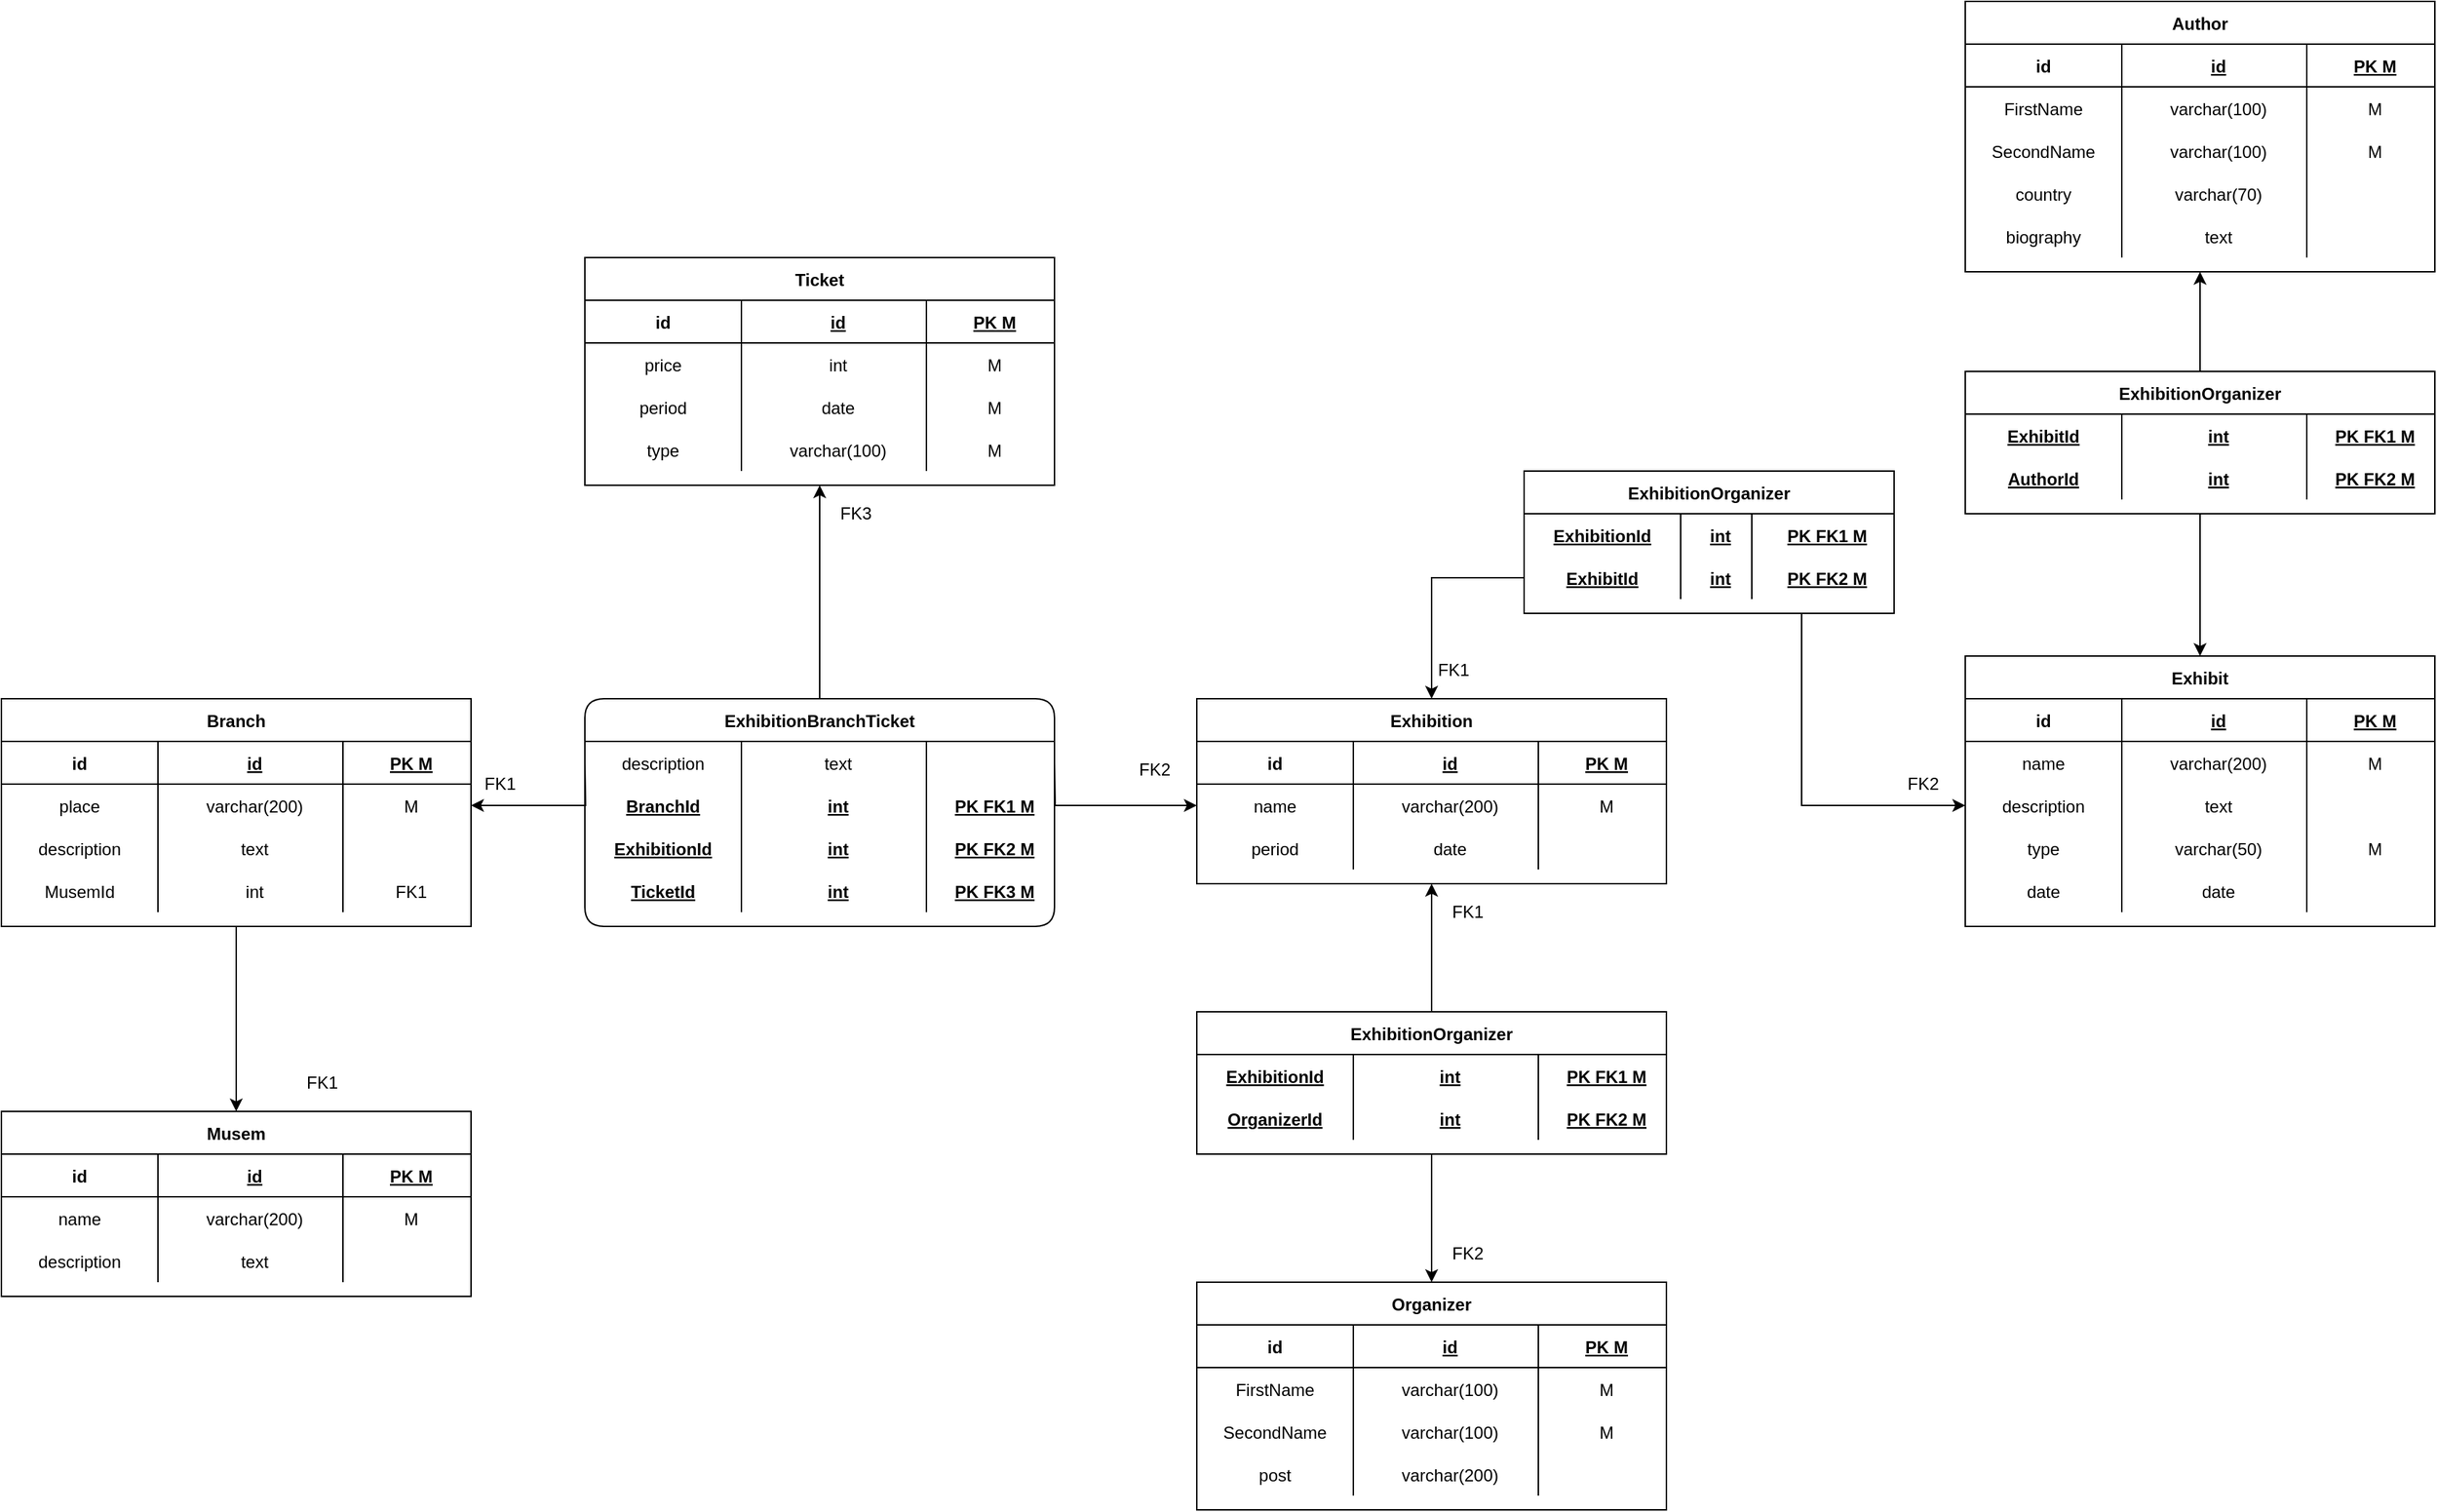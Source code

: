 <mxfile version="14.2.3" type="github">
  <diagram name="Page-1" id="e56a1550-8fbb-45ad-956c-1786394a9013">
    <mxGraphModel dx="1038" dy="575" grid="1" gridSize="10" guides="1" tooltips="1" connect="1" arrows="1" fold="1" page="1" pageScale="1" pageWidth="1920" pageHeight="1200" background="#ffffff" math="0" shadow="0">
      <root>
        <mxCell id="0" />
        <mxCell id="1" parent="0" />
        <mxCell id="PX5IsND9vOsVrEjf0ufV-1" style="edgeStyle=orthogonalEdgeStyle;rounded=0;orthogonalLoop=1;jettySize=auto;html=1;exitX=0.5;exitY=0;exitDx=0;exitDy=0;entryX=0.5;entryY=1;entryDx=0;entryDy=0;startArrow=classic;startFill=1;endArrow=none;endFill=0;" edge="1" parent="1" source="PX5IsND9vOsVrEjf0ufV-2" target="PX5IsND9vOsVrEjf0ufV-15">
          <mxGeometry relative="1" as="geometry" />
        </mxCell>
        <mxCell id="PX5IsND9vOsVrEjf0ufV-2" value="Musem" style="shape=table;startSize=30;container=1;collapsible=1;childLayout=tableLayout;fixedRows=1;rowLines=0;fontStyle=1;align=center;resizeLast=1;" vertex="1" parent="1">
          <mxGeometry x="80" y="860" width="330" height="130" as="geometry" />
        </mxCell>
        <mxCell id="PX5IsND9vOsVrEjf0ufV-3" value="" style="shape=partialRectangle;collapsible=0;dropTarget=0;pointerEvents=0;fillColor=none;top=0;left=0;bottom=1;right=0;points=[[0,0.5],[1,0.5]];portConstraint=eastwest;align=center;" vertex="1" parent="PX5IsND9vOsVrEjf0ufV-2">
          <mxGeometry y="30" width="330" height="30" as="geometry" />
        </mxCell>
        <mxCell id="PX5IsND9vOsVrEjf0ufV-4" value="id" style="shape=partialRectangle;connectable=0;fillColor=none;top=0;left=0;bottom=0;right=0;fontStyle=1;overflow=hidden;align=center;" vertex="1" parent="PX5IsND9vOsVrEjf0ufV-3">
          <mxGeometry width="110" height="30" as="geometry" />
        </mxCell>
        <mxCell id="PX5IsND9vOsVrEjf0ufV-5" value="id" style="shape=partialRectangle;connectable=0;fillColor=none;top=0;left=0;bottom=0;right=0;align=center;spacingLeft=6;fontStyle=5;overflow=hidden;" vertex="1" parent="PX5IsND9vOsVrEjf0ufV-3">
          <mxGeometry x="110" width="130" height="30" as="geometry" />
        </mxCell>
        <mxCell id="PX5IsND9vOsVrEjf0ufV-6" value="PK M" style="shape=partialRectangle;connectable=0;fillColor=none;top=0;left=0;bottom=0;right=0;align=center;spacingLeft=6;fontStyle=5;overflow=hidden;" vertex="1" parent="PX5IsND9vOsVrEjf0ufV-3">
          <mxGeometry x="240" width="90" height="30" as="geometry" />
        </mxCell>
        <mxCell id="PX5IsND9vOsVrEjf0ufV-7" value="" style="shape=partialRectangle;collapsible=0;dropTarget=0;pointerEvents=0;fillColor=none;top=0;left=0;bottom=0;right=0;points=[[0,0.5],[1,0.5]];portConstraint=eastwest;align=center;" vertex="1" parent="PX5IsND9vOsVrEjf0ufV-2">
          <mxGeometry y="60" width="330" height="30" as="geometry" />
        </mxCell>
        <mxCell id="PX5IsND9vOsVrEjf0ufV-8" value="name" style="shape=partialRectangle;connectable=0;fillColor=none;top=0;left=0;bottom=0;right=0;editable=1;overflow=hidden;align=center;" vertex="1" parent="PX5IsND9vOsVrEjf0ufV-7">
          <mxGeometry width="110" height="30" as="geometry" />
        </mxCell>
        <mxCell id="PX5IsND9vOsVrEjf0ufV-9" value="varchar(200)" style="shape=partialRectangle;connectable=0;fillColor=none;top=0;left=0;bottom=0;right=0;align=center;spacingLeft=6;overflow=hidden;" vertex="1" parent="PX5IsND9vOsVrEjf0ufV-7">
          <mxGeometry x="110" width="130" height="30" as="geometry" />
        </mxCell>
        <mxCell id="PX5IsND9vOsVrEjf0ufV-10" value="M" style="shape=partialRectangle;connectable=0;fillColor=none;top=0;left=0;bottom=0;right=0;align=center;spacingLeft=6;overflow=hidden;" vertex="1" parent="PX5IsND9vOsVrEjf0ufV-7">
          <mxGeometry x="240" width="90" height="30" as="geometry" />
        </mxCell>
        <mxCell id="PX5IsND9vOsVrEjf0ufV-11" value="" style="shape=partialRectangle;collapsible=0;dropTarget=0;pointerEvents=0;fillColor=none;top=0;left=0;bottom=0;right=0;points=[[0,0.5],[1,0.5]];portConstraint=eastwest;align=center;" vertex="1" parent="PX5IsND9vOsVrEjf0ufV-2">
          <mxGeometry y="90" width="330" height="30" as="geometry" />
        </mxCell>
        <mxCell id="PX5IsND9vOsVrEjf0ufV-12" value="description" style="shape=partialRectangle;connectable=0;fillColor=none;top=0;left=0;bottom=0;right=0;editable=1;overflow=hidden;align=center;" vertex="1" parent="PX5IsND9vOsVrEjf0ufV-11">
          <mxGeometry width="110" height="30" as="geometry" />
        </mxCell>
        <mxCell id="PX5IsND9vOsVrEjf0ufV-13" value="text" style="shape=partialRectangle;connectable=0;fillColor=none;top=0;left=0;bottom=0;right=0;align=center;spacingLeft=6;overflow=hidden;" vertex="1" parent="PX5IsND9vOsVrEjf0ufV-11">
          <mxGeometry x="110" width="130" height="30" as="geometry" />
        </mxCell>
        <mxCell id="PX5IsND9vOsVrEjf0ufV-14" style="shape=partialRectangle;connectable=0;fillColor=none;top=0;left=0;bottom=0;right=0;align=center;spacingLeft=6;overflow=hidden;" vertex="1" parent="PX5IsND9vOsVrEjf0ufV-11">
          <mxGeometry x="240" width="90" height="30" as="geometry" />
        </mxCell>
        <mxCell id="PX5IsND9vOsVrEjf0ufV-15" value="Branch" style="shape=table;startSize=30;container=1;collapsible=1;childLayout=tableLayout;fixedRows=1;rowLines=0;fontStyle=1;align=center;resizeLast=1;" vertex="1" parent="1">
          <mxGeometry x="80" y="570" width="330" height="160" as="geometry" />
        </mxCell>
        <mxCell id="PX5IsND9vOsVrEjf0ufV-16" value="" style="shape=partialRectangle;collapsible=0;dropTarget=0;pointerEvents=0;fillColor=none;top=0;left=0;bottom=1;right=0;points=[[0,0.5],[1,0.5]];portConstraint=eastwest;align=center;" vertex="1" parent="PX5IsND9vOsVrEjf0ufV-15">
          <mxGeometry y="30" width="330" height="30" as="geometry" />
        </mxCell>
        <mxCell id="PX5IsND9vOsVrEjf0ufV-17" value="id" style="shape=partialRectangle;connectable=0;fillColor=none;top=0;left=0;bottom=0;right=0;fontStyle=1;overflow=hidden;align=center;" vertex="1" parent="PX5IsND9vOsVrEjf0ufV-16">
          <mxGeometry width="110" height="30" as="geometry" />
        </mxCell>
        <mxCell id="PX5IsND9vOsVrEjf0ufV-18" value="id" style="shape=partialRectangle;connectable=0;fillColor=none;top=0;left=0;bottom=0;right=0;align=center;spacingLeft=6;fontStyle=5;overflow=hidden;" vertex="1" parent="PX5IsND9vOsVrEjf0ufV-16">
          <mxGeometry x="110" width="130" height="30" as="geometry" />
        </mxCell>
        <mxCell id="PX5IsND9vOsVrEjf0ufV-19" value="PK M" style="shape=partialRectangle;connectable=0;fillColor=none;top=0;left=0;bottom=0;right=0;align=center;spacingLeft=6;fontStyle=5;overflow=hidden;" vertex="1" parent="PX5IsND9vOsVrEjf0ufV-16">
          <mxGeometry x="240" width="90" height="30" as="geometry" />
        </mxCell>
        <mxCell id="PX5IsND9vOsVrEjf0ufV-20" value="" style="shape=partialRectangle;collapsible=0;dropTarget=0;pointerEvents=0;fillColor=none;top=0;left=0;bottom=0;right=0;points=[[0,0.5],[1,0.5]];portConstraint=eastwest;align=center;" vertex="1" parent="PX5IsND9vOsVrEjf0ufV-15">
          <mxGeometry y="60" width="330" height="30" as="geometry" />
        </mxCell>
        <mxCell id="PX5IsND9vOsVrEjf0ufV-21" value="place" style="shape=partialRectangle;connectable=0;fillColor=none;top=0;left=0;bottom=0;right=0;editable=1;overflow=hidden;align=center;" vertex="1" parent="PX5IsND9vOsVrEjf0ufV-20">
          <mxGeometry width="110" height="30" as="geometry" />
        </mxCell>
        <mxCell id="PX5IsND9vOsVrEjf0ufV-22" value="varchar(200)" style="shape=partialRectangle;connectable=0;fillColor=none;top=0;left=0;bottom=0;right=0;align=center;spacingLeft=6;overflow=hidden;" vertex="1" parent="PX5IsND9vOsVrEjf0ufV-20">
          <mxGeometry x="110" width="130" height="30" as="geometry" />
        </mxCell>
        <mxCell id="PX5IsND9vOsVrEjf0ufV-23" value="M" style="shape=partialRectangle;connectable=0;fillColor=none;top=0;left=0;bottom=0;right=0;align=center;spacingLeft=6;overflow=hidden;" vertex="1" parent="PX5IsND9vOsVrEjf0ufV-20">
          <mxGeometry x="240" width="90" height="30" as="geometry" />
        </mxCell>
        <mxCell id="PX5IsND9vOsVrEjf0ufV-24" value="" style="shape=partialRectangle;collapsible=0;dropTarget=0;pointerEvents=0;fillColor=none;top=0;left=0;bottom=0;right=0;points=[[0,0.5],[1,0.5]];portConstraint=eastwest;align=center;" vertex="1" parent="PX5IsND9vOsVrEjf0ufV-15">
          <mxGeometry y="90" width="330" height="30" as="geometry" />
        </mxCell>
        <mxCell id="PX5IsND9vOsVrEjf0ufV-25" value="description" style="shape=partialRectangle;connectable=0;fillColor=none;top=0;left=0;bottom=0;right=0;editable=1;overflow=hidden;align=center;" vertex="1" parent="PX5IsND9vOsVrEjf0ufV-24">
          <mxGeometry width="110" height="30" as="geometry" />
        </mxCell>
        <mxCell id="PX5IsND9vOsVrEjf0ufV-26" value="text" style="shape=partialRectangle;connectable=0;fillColor=none;top=0;left=0;bottom=0;right=0;align=center;spacingLeft=6;overflow=hidden;" vertex="1" parent="PX5IsND9vOsVrEjf0ufV-24">
          <mxGeometry x="110" width="130" height="30" as="geometry" />
        </mxCell>
        <mxCell id="PX5IsND9vOsVrEjf0ufV-27" style="shape=partialRectangle;connectable=0;fillColor=none;top=0;left=0;bottom=0;right=0;align=center;spacingLeft=6;overflow=hidden;" vertex="1" parent="PX5IsND9vOsVrEjf0ufV-24">
          <mxGeometry x="240" width="90" height="30" as="geometry" />
        </mxCell>
        <mxCell id="PX5IsND9vOsVrEjf0ufV-143" style="shape=partialRectangle;collapsible=0;dropTarget=0;pointerEvents=0;fillColor=none;top=0;left=0;bottom=0;right=0;points=[[0,0.5],[1,0.5]];portConstraint=eastwest;align=center;" vertex="1" parent="PX5IsND9vOsVrEjf0ufV-15">
          <mxGeometry y="120" width="330" height="30" as="geometry" />
        </mxCell>
        <mxCell id="PX5IsND9vOsVrEjf0ufV-144" value="MusemId" style="shape=partialRectangle;connectable=0;fillColor=none;top=0;left=0;bottom=0;right=0;editable=1;overflow=hidden;align=center;" vertex="1" parent="PX5IsND9vOsVrEjf0ufV-143">
          <mxGeometry width="110" height="30" as="geometry" />
        </mxCell>
        <mxCell id="PX5IsND9vOsVrEjf0ufV-145" value="int" style="shape=partialRectangle;connectable=0;fillColor=none;top=0;left=0;bottom=0;right=0;align=center;spacingLeft=6;overflow=hidden;" vertex="1" parent="PX5IsND9vOsVrEjf0ufV-143">
          <mxGeometry x="110" width="130" height="30" as="geometry" />
        </mxCell>
        <mxCell id="PX5IsND9vOsVrEjf0ufV-146" value="FK1" style="shape=partialRectangle;connectable=0;fillColor=none;top=0;left=0;bottom=0;right=0;align=center;spacingLeft=6;overflow=hidden;" vertex="1" parent="PX5IsND9vOsVrEjf0ufV-143">
          <mxGeometry x="240" width="90" height="30" as="geometry" />
        </mxCell>
        <mxCell id="PX5IsND9vOsVrEjf0ufV-209" style="edgeStyle=orthogonalEdgeStyle;rounded=0;orthogonalLoop=1;jettySize=auto;html=1;exitX=0.5;exitY=0;exitDx=0;exitDy=0;entryX=0.5;entryY=1;entryDx=0;entryDy=0;startArrow=classic;startFill=1;endArrow=none;endFill=0;" edge="1" parent="1" source="PX5IsND9vOsVrEjf0ufV-29" target="PX5IsND9vOsVrEjf0ufV-199">
          <mxGeometry relative="1" as="geometry" />
        </mxCell>
        <mxCell id="PX5IsND9vOsVrEjf0ufV-29" value="Exhibit" style="shape=table;startSize=30;container=1;collapsible=1;childLayout=tableLayout;fixedRows=1;rowLines=0;fontStyle=1;align=center;resizeLast=1;" vertex="1" parent="1">
          <mxGeometry x="1460" y="540" width="330" height="190" as="geometry" />
        </mxCell>
        <mxCell id="PX5IsND9vOsVrEjf0ufV-30" value="" style="shape=partialRectangle;collapsible=0;dropTarget=0;pointerEvents=0;fillColor=none;top=0;left=0;bottom=1;right=0;points=[[0,0.5],[1,0.5]];portConstraint=eastwest;align=center;" vertex="1" parent="PX5IsND9vOsVrEjf0ufV-29">
          <mxGeometry y="30" width="330" height="30" as="geometry" />
        </mxCell>
        <mxCell id="PX5IsND9vOsVrEjf0ufV-31" value="id" style="shape=partialRectangle;connectable=0;fillColor=none;top=0;left=0;bottom=0;right=0;fontStyle=1;overflow=hidden;align=center;" vertex="1" parent="PX5IsND9vOsVrEjf0ufV-30">
          <mxGeometry width="110" height="30" as="geometry" />
        </mxCell>
        <mxCell id="PX5IsND9vOsVrEjf0ufV-32" value="id" style="shape=partialRectangle;connectable=0;fillColor=none;top=0;left=0;bottom=0;right=0;align=center;spacingLeft=6;fontStyle=5;overflow=hidden;" vertex="1" parent="PX5IsND9vOsVrEjf0ufV-30">
          <mxGeometry x="110" width="130" height="30" as="geometry" />
        </mxCell>
        <mxCell id="PX5IsND9vOsVrEjf0ufV-33" value="PK M" style="shape=partialRectangle;connectable=0;fillColor=none;top=0;left=0;bottom=0;right=0;align=center;spacingLeft=6;fontStyle=5;overflow=hidden;" vertex="1" parent="PX5IsND9vOsVrEjf0ufV-30">
          <mxGeometry x="240" width="90" height="30" as="geometry" />
        </mxCell>
        <mxCell id="PX5IsND9vOsVrEjf0ufV-34" value="" style="shape=partialRectangle;collapsible=0;dropTarget=0;pointerEvents=0;fillColor=none;top=0;left=0;bottom=0;right=0;points=[[0,0.5],[1,0.5]];portConstraint=eastwest;align=center;" vertex="1" parent="PX5IsND9vOsVrEjf0ufV-29">
          <mxGeometry y="60" width="330" height="30" as="geometry" />
        </mxCell>
        <mxCell id="PX5IsND9vOsVrEjf0ufV-35" value="name" style="shape=partialRectangle;connectable=0;fillColor=none;top=0;left=0;bottom=0;right=0;editable=1;overflow=hidden;align=center;" vertex="1" parent="PX5IsND9vOsVrEjf0ufV-34">
          <mxGeometry width="110" height="30" as="geometry" />
        </mxCell>
        <mxCell id="PX5IsND9vOsVrEjf0ufV-36" value="varchar(200)" style="shape=partialRectangle;connectable=0;fillColor=none;top=0;left=0;bottom=0;right=0;align=center;spacingLeft=6;overflow=hidden;" vertex="1" parent="PX5IsND9vOsVrEjf0ufV-34">
          <mxGeometry x="110" width="130" height="30" as="geometry" />
        </mxCell>
        <mxCell id="PX5IsND9vOsVrEjf0ufV-37" value="M" style="shape=partialRectangle;connectable=0;fillColor=none;top=0;left=0;bottom=0;right=0;align=center;spacingLeft=6;overflow=hidden;" vertex="1" parent="PX5IsND9vOsVrEjf0ufV-34">
          <mxGeometry x="240" width="90" height="30" as="geometry" />
        </mxCell>
        <mxCell id="PX5IsND9vOsVrEjf0ufV-38" value="" style="shape=partialRectangle;collapsible=0;dropTarget=0;pointerEvents=0;fillColor=none;top=0;left=0;bottom=0;right=0;points=[[0,0.5],[1,0.5]];portConstraint=eastwest;align=center;" vertex="1" parent="PX5IsND9vOsVrEjf0ufV-29">
          <mxGeometry y="90" width="330" height="30" as="geometry" />
        </mxCell>
        <mxCell id="PX5IsND9vOsVrEjf0ufV-39" value="description" style="shape=partialRectangle;connectable=0;fillColor=none;top=0;left=0;bottom=0;right=0;editable=1;overflow=hidden;align=center;" vertex="1" parent="PX5IsND9vOsVrEjf0ufV-38">
          <mxGeometry width="110" height="30" as="geometry" />
        </mxCell>
        <mxCell id="PX5IsND9vOsVrEjf0ufV-40" value="text" style="shape=partialRectangle;connectable=0;fillColor=none;top=0;left=0;bottom=0;right=0;align=center;spacingLeft=6;overflow=hidden;" vertex="1" parent="PX5IsND9vOsVrEjf0ufV-38">
          <mxGeometry x="110" width="130" height="30" as="geometry" />
        </mxCell>
        <mxCell id="PX5IsND9vOsVrEjf0ufV-41" style="shape=partialRectangle;connectable=0;fillColor=none;top=0;left=0;bottom=0;right=0;align=center;spacingLeft=6;overflow=hidden;" vertex="1" parent="PX5IsND9vOsVrEjf0ufV-38">
          <mxGeometry x="240" width="90" height="30" as="geometry" />
        </mxCell>
        <mxCell id="PX5IsND9vOsVrEjf0ufV-42" value="" style="shape=partialRectangle;collapsible=0;dropTarget=0;pointerEvents=0;fillColor=none;top=0;left=0;bottom=0;right=0;points=[[0,0.5],[1,0.5]];portConstraint=eastwest;align=center;" vertex="1" parent="PX5IsND9vOsVrEjf0ufV-29">
          <mxGeometry y="120" width="330" height="30" as="geometry" />
        </mxCell>
        <mxCell id="PX5IsND9vOsVrEjf0ufV-43" value="type" style="shape=partialRectangle;connectable=0;fillColor=none;top=0;left=0;bottom=0;right=0;editable=1;overflow=hidden;align=center;" vertex="1" parent="PX5IsND9vOsVrEjf0ufV-42">
          <mxGeometry width="110" height="30" as="geometry" />
        </mxCell>
        <mxCell id="PX5IsND9vOsVrEjf0ufV-44" value="varchar(50)" style="shape=partialRectangle;connectable=0;fillColor=none;top=0;left=0;bottom=0;right=0;align=center;spacingLeft=6;overflow=hidden;" vertex="1" parent="PX5IsND9vOsVrEjf0ufV-42">
          <mxGeometry x="110" width="130" height="30" as="geometry" />
        </mxCell>
        <mxCell id="PX5IsND9vOsVrEjf0ufV-45" value="M" style="shape=partialRectangle;connectable=0;fillColor=none;top=0;left=0;bottom=0;right=0;align=center;spacingLeft=6;overflow=hidden;" vertex="1" parent="PX5IsND9vOsVrEjf0ufV-42">
          <mxGeometry x="240" width="90" height="30" as="geometry" />
        </mxCell>
        <mxCell id="PX5IsND9vOsVrEjf0ufV-46" value="" style="shape=partialRectangle;collapsible=0;dropTarget=0;pointerEvents=0;fillColor=none;top=0;left=0;bottom=0;right=0;points=[[0,0.5],[1,0.5]];portConstraint=eastwest;align=center;" vertex="1" parent="PX5IsND9vOsVrEjf0ufV-29">
          <mxGeometry y="150" width="330" height="30" as="geometry" />
        </mxCell>
        <mxCell id="PX5IsND9vOsVrEjf0ufV-47" value="date" style="shape=partialRectangle;connectable=0;fillColor=none;top=0;left=0;bottom=0;right=0;editable=1;overflow=hidden;align=center;" vertex="1" parent="PX5IsND9vOsVrEjf0ufV-46">
          <mxGeometry width="110" height="30" as="geometry" />
        </mxCell>
        <mxCell id="PX5IsND9vOsVrEjf0ufV-48" value="date" style="shape=partialRectangle;connectable=0;fillColor=none;top=0;left=0;bottom=0;right=0;align=center;spacingLeft=6;overflow=hidden;" vertex="1" parent="PX5IsND9vOsVrEjf0ufV-46">
          <mxGeometry x="110" width="130" height="30" as="geometry" />
        </mxCell>
        <mxCell id="PX5IsND9vOsVrEjf0ufV-49" value="" style="shape=partialRectangle;connectable=0;fillColor=none;top=0;left=0;bottom=0;right=0;align=center;spacingLeft=6;overflow=hidden;" vertex="1" parent="PX5IsND9vOsVrEjf0ufV-46">
          <mxGeometry x="240" width="90" height="30" as="geometry" />
        </mxCell>
        <mxCell id="PX5IsND9vOsVrEjf0ufV-208" style="edgeStyle=orthogonalEdgeStyle;rounded=0;orthogonalLoop=1;jettySize=auto;html=1;exitX=0.5;exitY=1;exitDx=0;exitDy=0;startArrow=classic;startFill=1;endArrow=none;endFill=0;" edge="1" parent="1" source="PX5IsND9vOsVrEjf0ufV-50" target="PX5IsND9vOsVrEjf0ufV-199">
          <mxGeometry relative="1" as="geometry" />
        </mxCell>
        <mxCell id="PX5IsND9vOsVrEjf0ufV-50" value="Author" style="shape=table;startSize=30;container=1;collapsible=1;childLayout=tableLayout;fixedRows=1;rowLines=0;fontStyle=1;align=center;resizeLast=1;" vertex="1" parent="1">
          <mxGeometry x="1460" y="80" width="330" height="190" as="geometry" />
        </mxCell>
        <mxCell id="PX5IsND9vOsVrEjf0ufV-51" value="" style="shape=partialRectangle;collapsible=0;dropTarget=0;pointerEvents=0;fillColor=none;top=0;left=0;bottom=1;right=0;points=[[0,0.5],[1,0.5]];portConstraint=eastwest;align=center;" vertex="1" parent="PX5IsND9vOsVrEjf0ufV-50">
          <mxGeometry y="30" width="330" height="30" as="geometry" />
        </mxCell>
        <mxCell id="PX5IsND9vOsVrEjf0ufV-52" value="id" style="shape=partialRectangle;connectable=0;fillColor=none;top=0;left=0;bottom=0;right=0;fontStyle=1;overflow=hidden;align=center;" vertex="1" parent="PX5IsND9vOsVrEjf0ufV-51">
          <mxGeometry width="110" height="30" as="geometry" />
        </mxCell>
        <mxCell id="PX5IsND9vOsVrEjf0ufV-53" value="id" style="shape=partialRectangle;connectable=0;fillColor=none;top=0;left=0;bottom=0;right=0;align=center;spacingLeft=6;fontStyle=5;overflow=hidden;" vertex="1" parent="PX5IsND9vOsVrEjf0ufV-51">
          <mxGeometry x="110" width="130" height="30" as="geometry" />
        </mxCell>
        <mxCell id="PX5IsND9vOsVrEjf0ufV-54" value="PK M" style="shape=partialRectangle;connectable=0;fillColor=none;top=0;left=0;bottom=0;right=0;align=center;spacingLeft=6;fontStyle=5;overflow=hidden;" vertex="1" parent="PX5IsND9vOsVrEjf0ufV-51">
          <mxGeometry x="240" width="90" height="30" as="geometry" />
        </mxCell>
        <mxCell id="PX5IsND9vOsVrEjf0ufV-55" value="" style="shape=partialRectangle;collapsible=0;dropTarget=0;pointerEvents=0;fillColor=none;top=0;left=0;bottom=0;right=0;points=[[0,0.5],[1,0.5]];portConstraint=eastwest;align=center;" vertex="1" parent="PX5IsND9vOsVrEjf0ufV-50">
          <mxGeometry y="60" width="330" height="30" as="geometry" />
        </mxCell>
        <mxCell id="PX5IsND9vOsVrEjf0ufV-56" value="FirstName" style="shape=partialRectangle;connectable=0;fillColor=none;top=0;left=0;bottom=0;right=0;editable=1;overflow=hidden;align=center;" vertex="1" parent="PX5IsND9vOsVrEjf0ufV-55">
          <mxGeometry width="110" height="30" as="geometry" />
        </mxCell>
        <mxCell id="PX5IsND9vOsVrEjf0ufV-57" value="varchar(100)" style="shape=partialRectangle;connectable=0;fillColor=none;top=0;left=0;bottom=0;right=0;align=center;spacingLeft=6;overflow=hidden;" vertex="1" parent="PX5IsND9vOsVrEjf0ufV-55">
          <mxGeometry x="110" width="130" height="30" as="geometry" />
        </mxCell>
        <mxCell id="PX5IsND9vOsVrEjf0ufV-58" value="M" style="shape=partialRectangle;connectable=0;fillColor=none;top=0;left=0;bottom=0;right=0;align=center;spacingLeft=6;overflow=hidden;" vertex="1" parent="PX5IsND9vOsVrEjf0ufV-55">
          <mxGeometry x="240" width="90" height="30" as="geometry" />
        </mxCell>
        <mxCell id="PX5IsND9vOsVrEjf0ufV-248" value="" style="shape=partialRectangle;collapsible=0;dropTarget=0;pointerEvents=0;fillColor=none;top=0;left=0;bottom=0;right=0;points=[[0,0.5],[1,0.5]];portConstraint=eastwest;align=center;" vertex="1" parent="PX5IsND9vOsVrEjf0ufV-50">
          <mxGeometry y="90" width="330" height="30" as="geometry" />
        </mxCell>
        <mxCell id="PX5IsND9vOsVrEjf0ufV-249" value="SecondName" style="shape=partialRectangle;connectable=0;fillColor=none;top=0;left=0;bottom=0;right=0;editable=1;overflow=hidden;align=center;" vertex="1" parent="PX5IsND9vOsVrEjf0ufV-248">
          <mxGeometry width="110" height="30" as="geometry" />
        </mxCell>
        <mxCell id="PX5IsND9vOsVrEjf0ufV-250" value="varchar(100)" style="shape=partialRectangle;connectable=0;fillColor=none;top=0;left=0;bottom=0;right=0;align=center;spacingLeft=6;overflow=hidden;" vertex="1" parent="PX5IsND9vOsVrEjf0ufV-248">
          <mxGeometry x="110" width="130" height="30" as="geometry" />
        </mxCell>
        <mxCell id="PX5IsND9vOsVrEjf0ufV-251" value="M" style="shape=partialRectangle;connectable=0;fillColor=none;top=0;left=0;bottom=0;right=0;align=center;spacingLeft=6;overflow=hidden;" vertex="1" parent="PX5IsND9vOsVrEjf0ufV-248">
          <mxGeometry x="240" width="90" height="30" as="geometry" />
        </mxCell>
        <mxCell id="PX5IsND9vOsVrEjf0ufV-59" value="" style="shape=partialRectangle;collapsible=0;dropTarget=0;pointerEvents=0;fillColor=none;top=0;left=0;bottom=0;right=0;points=[[0,0.5],[1,0.5]];portConstraint=eastwest;align=center;" vertex="1" parent="PX5IsND9vOsVrEjf0ufV-50">
          <mxGeometry y="120" width="330" height="30" as="geometry" />
        </mxCell>
        <mxCell id="PX5IsND9vOsVrEjf0ufV-60" value="country" style="shape=partialRectangle;connectable=0;fillColor=none;top=0;left=0;bottom=0;right=0;editable=1;overflow=hidden;align=center;" vertex="1" parent="PX5IsND9vOsVrEjf0ufV-59">
          <mxGeometry width="110" height="30" as="geometry" />
        </mxCell>
        <mxCell id="PX5IsND9vOsVrEjf0ufV-61" value="varchar(70) " style="shape=partialRectangle;connectable=0;fillColor=none;top=0;left=0;bottom=0;right=0;align=center;spacingLeft=6;overflow=hidden;" vertex="1" parent="PX5IsND9vOsVrEjf0ufV-59">
          <mxGeometry x="110" width="130" height="30" as="geometry" />
        </mxCell>
        <mxCell id="PX5IsND9vOsVrEjf0ufV-62" style="shape=partialRectangle;connectable=0;fillColor=none;top=0;left=0;bottom=0;right=0;align=center;spacingLeft=6;overflow=hidden;" vertex="1" parent="PX5IsND9vOsVrEjf0ufV-59">
          <mxGeometry x="240" width="90" height="30" as="geometry" />
        </mxCell>
        <mxCell id="PX5IsND9vOsVrEjf0ufV-63" value="" style="shape=partialRectangle;collapsible=0;dropTarget=0;pointerEvents=0;fillColor=none;top=0;left=0;bottom=0;right=0;points=[[0,0.5],[1,0.5]];portConstraint=eastwest;align=center;" vertex="1" parent="PX5IsND9vOsVrEjf0ufV-50">
          <mxGeometry y="150" width="330" height="30" as="geometry" />
        </mxCell>
        <mxCell id="PX5IsND9vOsVrEjf0ufV-64" value="biography" style="shape=partialRectangle;connectable=0;fillColor=none;top=0;left=0;bottom=0;right=0;editable=1;overflow=hidden;align=center;" vertex="1" parent="PX5IsND9vOsVrEjf0ufV-63">
          <mxGeometry width="110" height="30" as="geometry" />
        </mxCell>
        <mxCell id="PX5IsND9vOsVrEjf0ufV-65" value="text" style="shape=partialRectangle;connectable=0;fillColor=none;top=0;left=0;bottom=0;right=0;align=center;spacingLeft=6;overflow=hidden;" vertex="1" parent="PX5IsND9vOsVrEjf0ufV-63">
          <mxGeometry x="110" width="130" height="30" as="geometry" />
        </mxCell>
        <mxCell id="PX5IsND9vOsVrEjf0ufV-66" style="shape=partialRectangle;connectable=0;fillColor=none;top=0;left=0;bottom=0;right=0;align=center;spacingLeft=6;overflow=hidden;" vertex="1" parent="PX5IsND9vOsVrEjf0ufV-63">
          <mxGeometry x="240" width="90" height="30" as="geometry" />
        </mxCell>
        <mxCell id="PX5IsND9vOsVrEjf0ufV-169" style="edgeStyle=orthogonalEdgeStyle;rounded=0;orthogonalLoop=1;jettySize=auto;html=1;exitX=0.5;exitY=0;exitDx=0;exitDy=0;entryX=0.5;entryY=1;entryDx=0;entryDy=0;startArrow=classic;startFill=1;endArrow=none;endFill=0;" edge="1" parent="1" source="PX5IsND9vOsVrEjf0ufV-67" target="PX5IsND9vOsVrEjf0ufV-147">
          <mxGeometry relative="1" as="geometry" />
        </mxCell>
        <mxCell id="PX5IsND9vOsVrEjf0ufV-67" value="Organizer" style="shape=table;startSize=30;container=1;collapsible=1;childLayout=tableLayout;fixedRows=1;rowLines=0;fontStyle=1;align=center;resizeLast=1;" vertex="1" parent="1">
          <mxGeometry x="920" y="980" width="330" height="160" as="geometry" />
        </mxCell>
        <mxCell id="PX5IsND9vOsVrEjf0ufV-68" value="" style="shape=partialRectangle;collapsible=0;dropTarget=0;pointerEvents=0;fillColor=none;top=0;left=0;bottom=1;right=0;points=[[0,0.5],[1,0.5]];portConstraint=eastwest;align=center;" vertex="1" parent="PX5IsND9vOsVrEjf0ufV-67">
          <mxGeometry y="30" width="330" height="30" as="geometry" />
        </mxCell>
        <mxCell id="PX5IsND9vOsVrEjf0ufV-69" value="id" style="shape=partialRectangle;connectable=0;fillColor=none;top=0;left=0;bottom=0;right=0;fontStyle=1;overflow=hidden;align=center;" vertex="1" parent="PX5IsND9vOsVrEjf0ufV-68">
          <mxGeometry width="110" height="30" as="geometry" />
        </mxCell>
        <mxCell id="PX5IsND9vOsVrEjf0ufV-70" value="id" style="shape=partialRectangle;connectable=0;fillColor=none;top=0;left=0;bottom=0;right=0;align=center;spacingLeft=6;fontStyle=5;overflow=hidden;" vertex="1" parent="PX5IsND9vOsVrEjf0ufV-68">
          <mxGeometry x="110" width="130" height="30" as="geometry" />
        </mxCell>
        <mxCell id="PX5IsND9vOsVrEjf0ufV-71" value="PK M" style="shape=partialRectangle;connectable=0;fillColor=none;top=0;left=0;bottom=0;right=0;align=center;spacingLeft=6;fontStyle=5;overflow=hidden;" vertex="1" parent="PX5IsND9vOsVrEjf0ufV-68">
          <mxGeometry x="240" width="90" height="30" as="geometry" />
        </mxCell>
        <mxCell id="PX5IsND9vOsVrEjf0ufV-72" value="" style="shape=partialRectangle;collapsible=0;dropTarget=0;pointerEvents=0;fillColor=none;top=0;left=0;bottom=0;right=0;points=[[0,0.5],[1,0.5]];portConstraint=eastwest;align=center;" vertex="1" parent="PX5IsND9vOsVrEjf0ufV-67">
          <mxGeometry y="60" width="330" height="30" as="geometry" />
        </mxCell>
        <mxCell id="PX5IsND9vOsVrEjf0ufV-73" value="FirstName" style="shape=partialRectangle;connectable=0;fillColor=none;top=0;left=0;bottom=0;right=0;editable=1;overflow=hidden;align=center;" vertex="1" parent="PX5IsND9vOsVrEjf0ufV-72">
          <mxGeometry width="110" height="30" as="geometry" />
        </mxCell>
        <mxCell id="PX5IsND9vOsVrEjf0ufV-74" value="varchar(100)" style="shape=partialRectangle;connectable=0;fillColor=none;top=0;left=0;bottom=0;right=0;align=center;spacingLeft=6;overflow=hidden;" vertex="1" parent="PX5IsND9vOsVrEjf0ufV-72">
          <mxGeometry x="110" width="130" height="30" as="geometry" />
        </mxCell>
        <mxCell id="PX5IsND9vOsVrEjf0ufV-75" value="M" style="shape=partialRectangle;connectable=0;fillColor=none;top=0;left=0;bottom=0;right=0;align=center;spacingLeft=6;overflow=hidden;" vertex="1" parent="PX5IsND9vOsVrEjf0ufV-72">
          <mxGeometry x="240" width="90" height="30" as="geometry" />
        </mxCell>
        <mxCell id="PX5IsND9vOsVrEjf0ufV-252" value="" style="shape=partialRectangle;collapsible=0;dropTarget=0;pointerEvents=0;fillColor=none;top=0;left=0;bottom=0;right=0;points=[[0,0.5],[1,0.5]];portConstraint=eastwest;align=center;" vertex="1" parent="PX5IsND9vOsVrEjf0ufV-67">
          <mxGeometry y="90" width="330" height="30" as="geometry" />
        </mxCell>
        <mxCell id="PX5IsND9vOsVrEjf0ufV-253" value="SecondName" style="shape=partialRectangle;connectable=0;fillColor=none;top=0;left=0;bottom=0;right=0;editable=1;overflow=hidden;align=center;" vertex="1" parent="PX5IsND9vOsVrEjf0ufV-252">
          <mxGeometry width="110" height="30" as="geometry" />
        </mxCell>
        <mxCell id="PX5IsND9vOsVrEjf0ufV-254" value="varchar(100)" style="shape=partialRectangle;connectable=0;fillColor=none;top=0;left=0;bottom=0;right=0;align=center;spacingLeft=6;overflow=hidden;" vertex="1" parent="PX5IsND9vOsVrEjf0ufV-252">
          <mxGeometry x="110" width="130" height="30" as="geometry" />
        </mxCell>
        <mxCell id="PX5IsND9vOsVrEjf0ufV-255" value="M" style="shape=partialRectangle;connectable=0;fillColor=none;top=0;left=0;bottom=0;right=0;align=center;spacingLeft=6;overflow=hidden;" vertex="1" parent="PX5IsND9vOsVrEjf0ufV-252">
          <mxGeometry x="240" width="90" height="30" as="geometry" />
        </mxCell>
        <mxCell id="PX5IsND9vOsVrEjf0ufV-76" value="" style="shape=partialRectangle;collapsible=0;dropTarget=0;pointerEvents=0;fillColor=none;top=0;left=0;bottom=0;right=0;points=[[0,0.5],[1,0.5]];portConstraint=eastwest;align=center;" vertex="1" parent="PX5IsND9vOsVrEjf0ufV-67">
          <mxGeometry y="120" width="330" height="30" as="geometry" />
        </mxCell>
        <mxCell id="PX5IsND9vOsVrEjf0ufV-77" value="post" style="shape=partialRectangle;connectable=0;fillColor=none;top=0;left=0;bottom=0;right=0;editable=1;overflow=hidden;align=center;" vertex="1" parent="PX5IsND9vOsVrEjf0ufV-76">
          <mxGeometry width="110" height="30" as="geometry" />
        </mxCell>
        <mxCell id="PX5IsND9vOsVrEjf0ufV-78" value="varchar(200)" style="shape=partialRectangle;connectable=0;fillColor=none;top=0;left=0;bottom=0;right=0;align=center;spacingLeft=6;overflow=hidden;" vertex="1" parent="PX5IsND9vOsVrEjf0ufV-76">
          <mxGeometry x="110" width="130" height="30" as="geometry" />
        </mxCell>
        <mxCell id="PX5IsND9vOsVrEjf0ufV-79" style="shape=partialRectangle;connectable=0;fillColor=none;top=0;left=0;bottom=0;right=0;align=center;spacingLeft=6;overflow=hidden;" vertex="1" parent="PX5IsND9vOsVrEjf0ufV-76">
          <mxGeometry x="240" width="90" height="30" as="geometry" />
        </mxCell>
        <mxCell id="PX5IsND9vOsVrEjf0ufV-170" style="edgeStyle=orthogonalEdgeStyle;rounded=0;orthogonalLoop=1;jettySize=auto;html=1;exitX=0.5;exitY=1;exitDx=0;exitDy=0;startArrow=classic;startFill=1;endArrow=none;endFill=0;" edge="1" parent="1" source="PX5IsND9vOsVrEjf0ufV-81" target="PX5IsND9vOsVrEjf0ufV-147">
          <mxGeometry relative="1" as="geometry" />
        </mxCell>
        <mxCell id="PX5IsND9vOsVrEjf0ufV-220" style="edgeStyle=orthogonalEdgeStyle;rounded=0;orthogonalLoop=1;jettySize=auto;html=1;exitX=0.5;exitY=0;exitDx=0;exitDy=0;entryX=0;entryY=0.5;entryDx=0;entryDy=0;startArrow=classic;startFill=1;endArrow=none;endFill=0;" edge="1" parent="1" source="PX5IsND9vOsVrEjf0ufV-81" target="PX5IsND9vOsVrEjf0ufV-215">
          <mxGeometry relative="1" as="geometry" />
        </mxCell>
        <mxCell id="PX5IsND9vOsVrEjf0ufV-81" value="Exhibition" style="shape=table;startSize=30;container=1;collapsible=1;childLayout=tableLayout;fixedRows=1;rowLines=0;fontStyle=1;align=center;resizeLast=1;" vertex="1" parent="1">
          <mxGeometry x="920" y="570" width="330" height="130" as="geometry" />
        </mxCell>
        <mxCell id="PX5IsND9vOsVrEjf0ufV-82" value="" style="shape=partialRectangle;collapsible=0;dropTarget=0;pointerEvents=0;fillColor=none;top=0;left=0;bottom=1;right=0;points=[[0,0.5],[1,0.5]];portConstraint=eastwest;align=center;" vertex="1" parent="PX5IsND9vOsVrEjf0ufV-81">
          <mxGeometry y="30" width="330" height="30" as="geometry" />
        </mxCell>
        <mxCell id="PX5IsND9vOsVrEjf0ufV-83" value="id" style="shape=partialRectangle;connectable=0;fillColor=none;top=0;left=0;bottom=0;right=0;fontStyle=1;overflow=hidden;align=center;" vertex="1" parent="PX5IsND9vOsVrEjf0ufV-82">
          <mxGeometry width="110" height="30" as="geometry" />
        </mxCell>
        <mxCell id="PX5IsND9vOsVrEjf0ufV-84" value="id" style="shape=partialRectangle;connectable=0;fillColor=none;top=0;left=0;bottom=0;right=0;align=center;spacingLeft=6;fontStyle=5;overflow=hidden;" vertex="1" parent="PX5IsND9vOsVrEjf0ufV-82">
          <mxGeometry x="110" width="130" height="30" as="geometry" />
        </mxCell>
        <mxCell id="PX5IsND9vOsVrEjf0ufV-85" value="PK M" style="shape=partialRectangle;connectable=0;fillColor=none;top=0;left=0;bottom=0;right=0;align=center;spacingLeft=6;fontStyle=5;overflow=hidden;" vertex="1" parent="PX5IsND9vOsVrEjf0ufV-82">
          <mxGeometry x="240" width="90" height="30" as="geometry" />
        </mxCell>
        <mxCell id="PX5IsND9vOsVrEjf0ufV-86" value="" style="shape=partialRectangle;collapsible=0;dropTarget=0;pointerEvents=0;fillColor=none;top=0;left=0;bottom=0;right=0;points=[[0,0.5],[1,0.5]];portConstraint=eastwest;align=center;" vertex="1" parent="PX5IsND9vOsVrEjf0ufV-81">
          <mxGeometry y="60" width="330" height="30" as="geometry" />
        </mxCell>
        <mxCell id="PX5IsND9vOsVrEjf0ufV-87" value="name" style="shape=partialRectangle;connectable=0;fillColor=none;top=0;left=0;bottom=0;right=0;editable=1;overflow=hidden;align=center;" vertex="1" parent="PX5IsND9vOsVrEjf0ufV-86">
          <mxGeometry width="110" height="30" as="geometry" />
        </mxCell>
        <mxCell id="PX5IsND9vOsVrEjf0ufV-88" value="varchar(200)" style="shape=partialRectangle;connectable=0;fillColor=none;top=0;left=0;bottom=0;right=0;align=center;spacingLeft=6;overflow=hidden;" vertex="1" parent="PX5IsND9vOsVrEjf0ufV-86">
          <mxGeometry x="110" width="130" height="30" as="geometry" />
        </mxCell>
        <mxCell id="PX5IsND9vOsVrEjf0ufV-89" value="M" style="shape=partialRectangle;connectable=0;fillColor=none;top=0;left=0;bottom=0;right=0;align=center;spacingLeft=6;overflow=hidden;" vertex="1" parent="PX5IsND9vOsVrEjf0ufV-86">
          <mxGeometry x="240" width="90" height="30" as="geometry" />
        </mxCell>
        <mxCell id="PX5IsND9vOsVrEjf0ufV-90" value="" style="shape=partialRectangle;collapsible=0;dropTarget=0;pointerEvents=0;fillColor=none;top=0;left=0;bottom=0;right=0;points=[[0,0.5],[1,0.5]];portConstraint=eastwest;align=center;" vertex="1" parent="PX5IsND9vOsVrEjf0ufV-81">
          <mxGeometry y="90" width="330" height="30" as="geometry" />
        </mxCell>
        <mxCell id="PX5IsND9vOsVrEjf0ufV-91" value="period" style="shape=partialRectangle;connectable=0;fillColor=none;top=0;left=0;bottom=0;right=0;editable=1;overflow=hidden;align=center;" vertex="1" parent="PX5IsND9vOsVrEjf0ufV-90">
          <mxGeometry width="110" height="30" as="geometry" />
        </mxCell>
        <mxCell id="PX5IsND9vOsVrEjf0ufV-92" value="date" style="shape=partialRectangle;connectable=0;fillColor=none;top=0;left=0;bottom=0;right=0;align=center;spacingLeft=6;overflow=hidden;" vertex="1" parent="PX5IsND9vOsVrEjf0ufV-90">
          <mxGeometry x="110" width="130" height="30" as="geometry" />
        </mxCell>
        <mxCell id="PX5IsND9vOsVrEjf0ufV-93" style="shape=partialRectangle;connectable=0;fillColor=none;top=0;left=0;bottom=0;right=0;align=center;spacingLeft=6;overflow=hidden;" vertex="1" parent="PX5IsND9vOsVrEjf0ufV-90">
          <mxGeometry x="240" width="90" height="30" as="geometry" />
        </mxCell>
        <mxCell id="PX5IsND9vOsVrEjf0ufV-94" style="edgeStyle=orthogonalEdgeStyle;rounded=0;orthogonalLoop=1;jettySize=auto;html=1;exitX=0.5;exitY=1;exitDx=0;exitDy=0;entryX=0.5;entryY=0;entryDx=0;entryDy=0;startArrow=classic;startFill=1;endArrow=none;endFill=0;" edge="1" parent="1" source="PX5IsND9vOsVrEjf0ufV-95" target="PX5IsND9vOsVrEjf0ufV-113">
          <mxGeometry relative="1" as="geometry" />
        </mxCell>
        <mxCell id="PX5IsND9vOsVrEjf0ufV-95" value="Ticket" style="shape=table;startSize=30;container=1;collapsible=1;childLayout=tableLayout;fixedRows=1;rowLines=0;fontStyle=1;align=center;resizeLast=1;" vertex="1" parent="1">
          <mxGeometry x="490" y="260" width="330" height="160" as="geometry" />
        </mxCell>
        <mxCell id="PX5IsND9vOsVrEjf0ufV-96" value="" style="shape=partialRectangle;collapsible=0;dropTarget=0;pointerEvents=0;fillColor=none;top=0;left=0;bottom=1;right=0;points=[[0,0.5],[1,0.5]];portConstraint=eastwest;align=center;" vertex="1" parent="PX5IsND9vOsVrEjf0ufV-95">
          <mxGeometry y="30" width="330" height="30" as="geometry" />
        </mxCell>
        <mxCell id="PX5IsND9vOsVrEjf0ufV-97" value="id" style="shape=partialRectangle;connectable=0;fillColor=none;top=0;left=0;bottom=0;right=0;fontStyle=1;overflow=hidden;align=center;" vertex="1" parent="PX5IsND9vOsVrEjf0ufV-96">
          <mxGeometry width="110" height="30" as="geometry" />
        </mxCell>
        <mxCell id="PX5IsND9vOsVrEjf0ufV-98" value="id" style="shape=partialRectangle;connectable=0;fillColor=none;top=0;left=0;bottom=0;right=0;align=center;spacingLeft=6;fontStyle=5;overflow=hidden;" vertex="1" parent="PX5IsND9vOsVrEjf0ufV-96">
          <mxGeometry x="110" width="130" height="30" as="geometry" />
        </mxCell>
        <mxCell id="PX5IsND9vOsVrEjf0ufV-99" value="PK M" style="shape=partialRectangle;connectable=0;fillColor=none;top=0;left=0;bottom=0;right=0;align=center;spacingLeft=6;fontStyle=5;overflow=hidden;" vertex="1" parent="PX5IsND9vOsVrEjf0ufV-96">
          <mxGeometry x="240" width="90" height="30" as="geometry" />
        </mxCell>
        <mxCell id="PX5IsND9vOsVrEjf0ufV-100" value="" style="shape=partialRectangle;collapsible=0;dropTarget=0;pointerEvents=0;fillColor=none;top=0;left=0;bottom=0;right=0;points=[[0,0.5],[1,0.5]];portConstraint=eastwest;align=center;" vertex="1" parent="PX5IsND9vOsVrEjf0ufV-95">
          <mxGeometry y="60" width="330" height="30" as="geometry" />
        </mxCell>
        <mxCell id="PX5IsND9vOsVrEjf0ufV-101" value="price" style="shape=partialRectangle;connectable=0;fillColor=none;top=0;left=0;bottom=0;right=0;editable=1;overflow=hidden;align=center;" vertex="1" parent="PX5IsND9vOsVrEjf0ufV-100">
          <mxGeometry width="110" height="30" as="geometry" />
        </mxCell>
        <mxCell id="PX5IsND9vOsVrEjf0ufV-102" value="int" style="shape=partialRectangle;connectable=0;fillColor=none;top=0;left=0;bottom=0;right=0;align=center;spacingLeft=6;overflow=hidden;" vertex="1" parent="PX5IsND9vOsVrEjf0ufV-100">
          <mxGeometry x="110" width="130" height="30" as="geometry" />
        </mxCell>
        <mxCell id="PX5IsND9vOsVrEjf0ufV-103" value="M" style="shape=partialRectangle;connectable=0;fillColor=none;top=0;left=0;bottom=0;right=0;align=center;spacingLeft=6;overflow=hidden;" vertex="1" parent="PX5IsND9vOsVrEjf0ufV-100">
          <mxGeometry x="240" width="90" height="30" as="geometry" />
        </mxCell>
        <mxCell id="PX5IsND9vOsVrEjf0ufV-104" value="" style="shape=partialRectangle;collapsible=0;dropTarget=0;pointerEvents=0;fillColor=none;top=0;left=0;bottom=0;right=0;points=[[0,0.5],[1,0.5]];portConstraint=eastwest;align=center;" vertex="1" parent="PX5IsND9vOsVrEjf0ufV-95">
          <mxGeometry y="90" width="330" height="30" as="geometry" />
        </mxCell>
        <mxCell id="PX5IsND9vOsVrEjf0ufV-105" value="period" style="shape=partialRectangle;connectable=0;fillColor=none;top=0;left=0;bottom=0;right=0;editable=1;overflow=hidden;align=center;" vertex="1" parent="PX5IsND9vOsVrEjf0ufV-104">
          <mxGeometry width="110" height="30" as="geometry" />
        </mxCell>
        <mxCell id="PX5IsND9vOsVrEjf0ufV-106" value="date" style="shape=partialRectangle;connectable=0;fillColor=none;top=0;left=0;bottom=0;right=0;align=center;spacingLeft=6;overflow=hidden;" vertex="1" parent="PX5IsND9vOsVrEjf0ufV-104">
          <mxGeometry x="110" width="130" height="30" as="geometry" />
        </mxCell>
        <mxCell id="PX5IsND9vOsVrEjf0ufV-107" value="M" style="shape=partialRectangle;connectable=0;fillColor=none;top=0;left=0;bottom=0;right=0;align=center;spacingLeft=6;overflow=hidden;" vertex="1" parent="PX5IsND9vOsVrEjf0ufV-104">
          <mxGeometry x="240" width="90" height="30" as="geometry" />
        </mxCell>
        <mxCell id="PX5IsND9vOsVrEjf0ufV-108" value="" style="shape=partialRectangle;collapsible=0;dropTarget=0;pointerEvents=0;fillColor=none;top=0;left=0;bottom=0;right=0;points=[[0,0.5],[1,0.5]];portConstraint=eastwest;align=center;" vertex="1" parent="PX5IsND9vOsVrEjf0ufV-95">
          <mxGeometry y="120" width="330" height="30" as="geometry" />
        </mxCell>
        <mxCell id="PX5IsND9vOsVrEjf0ufV-109" value="type" style="shape=partialRectangle;connectable=0;fillColor=none;top=0;left=0;bottom=0;right=0;editable=1;overflow=hidden;align=center;" vertex="1" parent="PX5IsND9vOsVrEjf0ufV-108">
          <mxGeometry width="110" height="30" as="geometry" />
        </mxCell>
        <mxCell id="PX5IsND9vOsVrEjf0ufV-110" value="varchar(100)" style="shape=partialRectangle;connectable=0;fillColor=none;top=0;left=0;bottom=0;right=0;align=center;spacingLeft=6;overflow=hidden;" vertex="1" parent="PX5IsND9vOsVrEjf0ufV-108">
          <mxGeometry x="110" width="130" height="30" as="geometry" />
        </mxCell>
        <mxCell id="PX5IsND9vOsVrEjf0ufV-111" value="M" style="shape=partialRectangle;connectable=0;fillColor=none;top=0;left=0;bottom=0;right=0;align=center;spacingLeft=6;overflow=hidden;" vertex="1" parent="PX5IsND9vOsVrEjf0ufV-108">
          <mxGeometry x="240" width="90" height="30" as="geometry" />
        </mxCell>
        <mxCell id="PX5IsND9vOsVrEjf0ufV-113" value="ExhibitionBranchTicket" style="shape=table;startSize=30;container=1;collapsible=1;childLayout=tableLayout;fixedRows=1;rowLines=0;fontStyle=1;align=center;resizeLast=1;rounded=1;" vertex="1" parent="1">
          <mxGeometry x="490" y="570" width="330" height="160" as="geometry" />
        </mxCell>
        <mxCell id="PX5IsND9vOsVrEjf0ufV-122" value="" style="shape=partialRectangle;collapsible=0;dropTarget=0;pointerEvents=0;fillColor=none;top=0;left=0;bottom=0;right=0;points=[[0,0.5],[1,0.5]];portConstraint=eastwest;align=center;" vertex="1" parent="PX5IsND9vOsVrEjf0ufV-113">
          <mxGeometry y="30" width="330" height="30" as="geometry" />
        </mxCell>
        <mxCell id="PX5IsND9vOsVrEjf0ufV-123" value="description" style="shape=partialRectangle;connectable=0;fillColor=none;top=0;left=0;bottom=0;right=0;editable=1;overflow=hidden;align=center;" vertex="1" parent="PX5IsND9vOsVrEjf0ufV-122">
          <mxGeometry width="110" height="30" as="geometry" />
        </mxCell>
        <mxCell id="PX5IsND9vOsVrEjf0ufV-124" value="text" style="shape=partialRectangle;connectable=0;fillColor=none;top=0;left=0;bottom=0;right=0;align=center;spacingLeft=6;overflow=hidden;" vertex="1" parent="PX5IsND9vOsVrEjf0ufV-122">
          <mxGeometry x="110" width="130" height="30" as="geometry" />
        </mxCell>
        <mxCell id="PX5IsND9vOsVrEjf0ufV-125" style="shape=partialRectangle;connectable=0;fillColor=none;top=0;left=0;bottom=0;right=0;align=center;spacingLeft=6;overflow=hidden;" vertex="1" parent="PX5IsND9vOsVrEjf0ufV-122">
          <mxGeometry x="240" width="90" height="30" as="geometry" />
        </mxCell>
        <mxCell id="PX5IsND9vOsVrEjf0ufV-126" value="" style="shape=partialRectangle;collapsible=0;dropTarget=0;pointerEvents=0;fillColor=none;top=0;left=0;bottom=0;right=0;points=[[0,0.5],[1,0.5]];portConstraint=eastwest;align=center;fontStyle=5" vertex="1" parent="PX5IsND9vOsVrEjf0ufV-113">
          <mxGeometry y="60" width="330" height="30" as="geometry" />
        </mxCell>
        <mxCell id="PX5IsND9vOsVrEjf0ufV-127" value="BranchId" style="shape=partialRectangle;connectable=0;fillColor=none;top=0;left=0;bottom=0;right=0;editable=1;overflow=hidden;align=center;fontStyle=5" vertex="1" parent="PX5IsND9vOsVrEjf0ufV-126">
          <mxGeometry width="110" height="30" as="geometry" />
        </mxCell>
        <mxCell id="PX5IsND9vOsVrEjf0ufV-128" value="int" style="shape=partialRectangle;connectable=0;fillColor=none;top=0;left=0;bottom=0;right=0;align=center;spacingLeft=6;overflow=hidden;fontStyle=5" vertex="1" parent="PX5IsND9vOsVrEjf0ufV-126">
          <mxGeometry x="110" width="130" height="30" as="geometry" />
        </mxCell>
        <mxCell id="PX5IsND9vOsVrEjf0ufV-129" value="PK FK1 M" style="shape=partialRectangle;connectable=0;fillColor=none;top=0;left=0;bottom=0;right=0;align=center;spacingLeft=6;overflow=hidden;fontStyle=5" vertex="1" parent="PX5IsND9vOsVrEjf0ufV-126">
          <mxGeometry x="240" width="90" height="30" as="geometry" />
        </mxCell>
        <mxCell id="PX5IsND9vOsVrEjf0ufV-237" value="" style="shape=partialRectangle;collapsible=0;dropTarget=0;pointerEvents=0;fillColor=none;top=0;left=0;bottom=0;right=0;points=[[0,0.5],[1,0.5]];portConstraint=eastwest;align=center;fontStyle=5" vertex="1" parent="PX5IsND9vOsVrEjf0ufV-113">
          <mxGeometry y="90" width="330" height="30" as="geometry" />
        </mxCell>
        <mxCell id="PX5IsND9vOsVrEjf0ufV-238" value="ExhibitionId" style="shape=partialRectangle;connectable=0;fillColor=none;top=0;left=0;bottom=0;right=0;editable=1;overflow=hidden;align=center;fontStyle=5" vertex="1" parent="PX5IsND9vOsVrEjf0ufV-237">
          <mxGeometry width="110" height="30" as="geometry" />
        </mxCell>
        <mxCell id="PX5IsND9vOsVrEjf0ufV-239" value="int" style="shape=partialRectangle;connectable=0;fillColor=none;top=0;left=0;bottom=0;right=0;align=center;spacingLeft=6;overflow=hidden;fontStyle=5" vertex="1" parent="PX5IsND9vOsVrEjf0ufV-237">
          <mxGeometry x="110" width="130" height="30" as="geometry" />
        </mxCell>
        <mxCell id="PX5IsND9vOsVrEjf0ufV-240" value="PK FK2 M" style="shape=partialRectangle;connectable=0;fillColor=none;top=0;left=0;bottom=0;right=0;align=center;spacingLeft=6;overflow=hidden;fontStyle=5" vertex="1" parent="PX5IsND9vOsVrEjf0ufV-237">
          <mxGeometry x="240" width="90" height="30" as="geometry" />
        </mxCell>
        <mxCell id="PX5IsND9vOsVrEjf0ufV-241" value="" style="shape=partialRectangle;collapsible=0;dropTarget=0;pointerEvents=0;fillColor=none;top=0;left=0;bottom=0;right=0;points=[[0,0.5],[1,0.5]];portConstraint=eastwest;align=center;fontStyle=5" vertex="1" parent="PX5IsND9vOsVrEjf0ufV-113">
          <mxGeometry y="120" width="330" height="30" as="geometry" />
        </mxCell>
        <mxCell id="PX5IsND9vOsVrEjf0ufV-242" value="TicketId" style="shape=partialRectangle;connectable=0;fillColor=none;top=0;left=0;bottom=0;right=0;editable=1;overflow=hidden;align=center;fontStyle=5" vertex="1" parent="PX5IsND9vOsVrEjf0ufV-241">
          <mxGeometry width="110" height="30" as="geometry" />
        </mxCell>
        <mxCell id="PX5IsND9vOsVrEjf0ufV-243" value="int" style="shape=partialRectangle;connectable=0;fillColor=none;top=0;left=0;bottom=0;right=0;align=center;spacingLeft=6;overflow=hidden;fontStyle=5" vertex="1" parent="PX5IsND9vOsVrEjf0ufV-241">
          <mxGeometry x="110" width="130" height="30" as="geometry" />
        </mxCell>
        <mxCell id="PX5IsND9vOsVrEjf0ufV-244" value="PK FK3 M" style="shape=partialRectangle;connectable=0;fillColor=none;top=0;left=0;bottom=0;right=0;align=center;spacingLeft=6;overflow=hidden;fontStyle=5" vertex="1" parent="PX5IsND9vOsVrEjf0ufV-241">
          <mxGeometry x="240" width="90" height="30" as="geometry" />
        </mxCell>
        <mxCell id="PX5IsND9vOsVrEjf0ufV-130" style="edgeStyle=orthogonalEdgeStyle;rounded=0;orthogonalLoop=1;jettySize=auto;html=1;exitX=1;exitY=0.5;exitDx=0;exitDy=0;entryX=0;entryY=0.5;entryDx=0;entryDy=0;startArrow=classic;startFill=1;endArrow=none;endFill=0;" edge="1" parent="1" source="PX5IsND9vOsVrEjf0ufV-20">
          <mxGeometry relative="1" as="geometry">
            <mxPoint x="490" y="615" as="targetPoint" />
          </mxGeometry>
        </mxCell>
        <mxCell id="PX5IsND9vOsVrEjf0ufV-131" style="edgeStyle=orthogonalEdgeStyle;rounded=0;orthogonalLoop=1;jettySize=auto;html=1;exitX=1;exitY=0.5;exitDx=0;exitDy=0;entryX=0;entryY=0.5;entryDx=0;entryDy=0;startArrow=none;startFill=0;endArrow=classic;endFill=1;" edge="1" parent="1" target="PX5IsND9vOsVrEjf0ufV-86">
          <mxGeometry relative="1" as="geometry">
            <mxPoint x="820" y="615" as="sourcePoint" />
          </mxGeometry>
        </mxCell>
        <mxCell id="PX5IsND9vOsVrEjf0ufV-132" value="FK1" style="text;html=1;resizable=0;autosize=1;align=center;verticalAlign=middle;points=[];fillColor=none;strokeColor=none;rounded=0;" vertex="1" parent="1">
          <mxGeometry x="285" y="830" width="40" height="20" as="geometry" />
        </mxCell>
        <mxCell id="PX5IsND9vOsVrEjf0ufV-147" value="ExhibitionOrganizer" style="shape=table;startSize=30;container=1;collapsible=1;childLayout=tableLayout;fixedRows=1;rowLines=0;fontStyle=1;align=center;resizeLast=1;" vertex="1" parent="1">
          <mxGeometry x="920" y="790" width="330" height="100" as="geometry" />
        </mxCell>
        <mxCell id="PX5IsND9vOsVrEjf0ufV-152" value="" style="shape=partialRectangle;collapsible=0;dropTarget=0;pointerEvents=0;fillColor=none;top=0;left=0;bottom=0;right=0;points=[[0,0.5],[1,0.5]];portConstraint=eastwest;align=center;fontStyle=5" vertex="1" parent="PX5IsND9vOsVrEjf0ufV-147">
          <mxGeometry y="30" width="330" height="30" as="geometry" />
        </mxCell>
        <mxCell id="PX5IsND9vOsVrEjf0ufV-153" value="ExhibitionId" style="shape=partialRectangle;connectable=0;fillColor=none;top=0;left=0;bottom=0;right=0;editable=1;overflow=hidden;align=center;fontStyle=5" vertex="1" parent="PX5IsND9vOsVrEjf0ufV-152">
          <mxGeometry width="110" height="30" as="geometry" />
        </mxCell>
        <mxCell id="PX5IsND9vOsVrEjf0ufV-154" value="int" style="shape=partialRectangle;connectable=0;fillColor=none;top=0;left=0;bottom=0;right=0;align=center;spacingLeft=6;overflow=hidden;fontStyle=5" vertex="1" parent="PX5IsND9vOsVrEjf0ufV-152">
          <mxGeometry x="110" width="130" height="30" as="geometry" />
        </mxCell>
        <mxCell id="PX5IsND9vOsVrEjf0ufV-155" value="PK FK1 M" style="shape=partialRectangle;connectable=0;fillColor=none;top=0;left=0;bottom=0;right=0;align=center;spacingLeft=6;overflow=hidden;fontStyle=5" vertex="1" parent="PX5IsND9vOsVrEjf0ufV-152">
          <mxGeometry x="240" width="90" height="30" as="geometry" />
        </mxCell>
        <mxCell id="PX5IsND9vOsVrEjf0ufV-156" value="" style="shape=partialRectangle;collapsible=0;dropTarget=0;pointerEvents=0;fillColor=none;top=0;left=0;bottom=0;right=0;points=[[0,0.5],[1,0.5]];portConstraint=eastwest;align=center;fontStyle=5" vertex="1" parent="PX5IsND9vOsVrEjf0ufV-147">
          <mxGeometry y="60" width="330" height="30" as="geometry" />
        </mxCell>
        <mxCell id="PX5IsND9vOsVrEjf0ufV-157" value="OrganizerId" style="shape=partialRectangle;connectable=0;fillColor=none;top=0;left=0;bottom=0;right=0;editable=1;overflow=hidden;align=center;fontStyle=5" vertex="1" parent="PX5IsND9vOsVrEjf0ufV-156">
          <mxGeometry width="110" height="30" as="geometry" />
        </mxCell>
        <mxCell id="PX5IsND9vOsVrEjf0ufV-158" value="int" style="shape=partialRectangle;connectable=0;fillColor=none;top=0;left=0;bottom=0;right=0;align=center;spacingLeft=6;overflow=hidden;fontStyle=5" vertex="1" parent="PX5IsND9vOsVrEjf0ufV-156">
          <mxGeometry x="110" width="130" height="30" as="geometry" />
        </mxCell>
        <mxCell id="PX5IsND9vOsVrEjf0ufV-159" value="PK FK2 M" style="shape=partialRectangle;connectable=0;fillColor=none;top=0;left=0;bottom=0;right=0;align=center;spacingLeft=6;overflow=hidden;fontStyle=5" vertex="1" parent="PX5IsND9vOsVrEjf0ufV-156">
          <mxGeometry x="240" width="90" height="30" as="geometry" />
        </mxCell>
        <mxCell id="PX5IsND9vOsVrEjf0ufV-171" value="FK1" style="text;html=1;align=center;verticalAlign=middle;resizable=0;points=[];autosize=1;" vertex="1" parent="1">
          <mxGeometry x="1090" y="710" width="40" height="20" as="geometry" />
        </mxCell>
        <mxCell id="PX5IsND9vOsVrEjf0ufV-172" value="FK2" style="text;html=1;align=center;verticalAlign=middle;resizable=0;points=[];autosize=1;" vertex="1" parent="1">
          <mxGeometry x="1090" y="950" width="40" height="20" as="geometry" />
        </mxCell>
        <mxCell id="PX5IsND9vOsVrEjf0ufV-199" value="ExhibitionOrganizer" style="shape=table;startSize=30;container=1;collapsible=1;childLayout=tableLayout;fixedRows=1;rowLines=0;fontStyle=1;align=center;resizeLast=1;" vertex="1" parent="1">
          <mxGeometry x="1460" y="340" width="330" height="100" as="geometry" />
        </mxCell>
        <mxCell id="PX5IsND9vOsVrEjf0ufV-200" value="" style="shape=partialRectangle;collapsible=0;dropTarget=0;pointerEvents=0;fillColor=none;top=0;left=0;bottom=0;right=0;points=[[0,0.5],[1,0.5]];portConstraint=eastwest;align=center;fontStyle=5" vertex="1" parent="PX5IsND9vOsVrEjf0ufV-199">
          <mxGeometry y="30" width="330" height="30" as="geometry" />
        </mxCell>
        <mxCell id="PX5IsND9vOsVrEjf0ufV-201" value="ExhibitId" style="shape=partialRectangle;connectable=0;fillColor=none;top=0;left=0;bottom=0;right=0;editable=1;overflow=hidden;align=center;fontStyle=5" vertex="1" parent="PX5IsND9vOsVrEjf0ufV-200">
          <mxGeometry width="110" height="30" as="geometry" />
        </mxCell>
        <mxCell id="PX5IsND9vOsVrEjf0ufV-202" value="int" style="shape=partialRectangle;connectable=0;fillColor=none;top=0;left=0;bottom=0;right=0;align=center;spacingLeft=6;overflow=hidden;fontStyle=5" vertex="1" parent="PX5IsND9vOsVrEjf0ufV-200">
          <mxGeometry x="110" width="130" height="30" as="geometry" />
        </mxCell>
        <mxCell id="PX5IsND9vOsVrEjf0ufV-203" value="PK FK1 M" style="shape=partialRectangle;connectable=0;fillColor=none;top=0;left=0;bottom=0;right=0;align=center;spacingLeft=6;overflow=hidden;fontStyle=5" vertex="1" parent="PX5IsND9vOsVrEjf0ufV-200">
          <mxGeometry x="240" width="90" height="30" as="geometry" />
        </mxCell>
        <mxCell id="PX5IsND9vOsVrEjf0ufV-204" value="" style="shape=partialRectangle;collapsible=0;dropTarget=0;pointerEvents=0;fillColor=none;top=0;left=0;bottom=0;right=0;points=[[0,0.5],[1,0.5]];portConstraint=eastwest;align=center;fontStyle=5" vertex="1" parent="PX5IsND9vOsVrEjf0ufV-199">
          <mxGeometry y="60" width="330" height="30" as="geometry" />
        </mxCell>
        <mxCell id="PX5IsND9vOsVrEjf0ufV-205" value="AuthorId" style="shape=partialRectangle;connectable=0;fillColor=none;top=0;left=0;bottom=0;right=0;editable=1;overflow=hidden;align=center;fontStyle=5" vertex="1" parent="PX5IsND9vOsVrEjf0ufV-204">
          <mxGeometry width="110" height="30" as="geometry" />
        </mxCell>
        <mxCell id="PX5IsND9vOsVrEjf0ufV-206" value="int" style="shape=partialRectangle;connectable=0;fillColor=none;top=0;left=0;bottom=0;right=0;align=center;spacingLeft=6;overflow=hidden;fontStyle=5" vertex="1" parent="PX5IsND9vOsVrEjf0ufV-204">
          <mxGeometry x="110" width="130" height="30" as="geometry" />
        </mxCell>
        <mxCell id="PX5IsND9vOsVrEjf0ufV-207" value="PK FK2 M" style="shape=partialRectangle;connectable=0;fillColor=none;top=0;left=0;bottom=0;right=0;align=center;spacingLeft=6;overflow=hidden;fontStyle=5" vertex="1" parent="PX5IsND9vOsVrEjf0ufV-204">
          <mxGeometry x="240" width="90" height="30" as="geometry" />
        </mxCell>
        <mxCell id="PX5IsND9vOsVrEjf0ufV-210" value="ExhibitionOrganizer" style="shape=table;startSize=30;container=1;collapsible=1;childLayout=tableLayout;fixedRows=1;rowLines=0;fontStyle=1;align=center;resizeLast=1;" vertex="1" parent="1">
          <mxGeometry x="1150" y="410" width="260" height="100" as="geometry" />
        </mxCell>
        <mxCell id="PX5IsND9vOsVrEjf0ufV-211" value="" style="shape=partialRectangle;collapsible=0;dropTarget=0;pointerEvents=0;fillColor=none;top=0;left=0;bottom=0;right=0;points=[[0,0.5],[1,0.5]];portConstraint=eastwest;align=center;fontStyle=5" vertex="1" parent="PX5IsND9vOsVrEjf0ufV-210">
          <mxGeometry y="30" width="260" height="30" as="geometry" />
        </mxCell>
        <mxCell id="PX5IsND9vOsVrEjf0ufV-212" value="ExhibitionId" style="shape=partialRectangle;connectable=0;fillColor=none;top=0;left=0;bottom=0;right=0;editable=1;overflow=hidden;align=center;fontStyle=5" vertex="1" parent="PX5IsND9vOsVrEjf0ufV-211">
          <mxGeometry width="110" height="30" as="geometry" />
        </mxCell>
        <mxCell id="PX5IsND9vOsVrEjf0ufV-213" value="int" style="shape=partialRectangle;connectable=0;fillColor=none;top=0;left=0;bottom=0;right=0;align=center;spacingLeft=6;overflow=hidden;fontStyle=5" vertex="1" parent="PX5IsND9vOsVrEjf0ufV-211">
          <mxGeometry x="110" width="50" height="30" as="geometry" />
        </mxCell>
        <mxCell id="PX5IsND9vOsVrEjf0ufV-214" value="PK FK1 M" style="shape=partialRectangle;connectable=0;fillColor=none;top=0;left=0;bottom=0;right=0;align=center;spacingLeft=6;overflow=hidden;fontStyle=5" vertex="1" parent="PX5IsND9vOsVrEjf0ufV-211">
          <mxGeometry x="160" width="100" height="30" as="geometry" />
        </mxCell>
        <mxCell id="PX5IsND9vOsVrEjf0ufV-215" value="" style="shape=partialRectangle;collapsible=0;dropTarget=0;pointerEvents=0;fillColor=none;top=0;left=0;bottom=0;right=0;points=[[0,0.5],[1,0.5]];portConstraint=eastwest;align=center;fontStyle=5" vertex="1" parent="PX5IsND9vOsVrEjf0ufV-210">
          <mxGeometry y="60" width="260" height="30" as="geometry" />
        </mxCell>
        <mxCell id="PX5IsND9vOsVrEjf0ufV-216" value="ExhibitId" style="shape=partialRectangle;connectable=0;fillColor=none;top=0;left=0;bottom=0;right=0;editable=1;overflow=hidden;align=center;fontStyle=5" vertex="1" parent="PX5IsND9vOsVrEjf0ufV-215">
          <mxGeometry width="110" height="30" as="geometry" />
        </mxCell>
        <mxCell id="PX5IsND9vOsVrEjf0ufV-217" value="int" style="shape=partialRectangle;connectable=0;fillColor=none;top=0;left=0;bottom=0;right=0;align=center;spacingLeft=6;overflow=hidden;fontStyle=5" vertex="1" parent="PX5IsND9vOsVrEjf0ufV-215">
          <mxGeometry x="110" width="50" height="30" as="geometry" />
        </mxCell>
        <mxCell id="PX5IsND9vOsVrEjf0ufV-218" value="PK FK2 M" style="shape=partialRectangle;connectable=0;fillColor=none;top=0;left=0;bottom=0;right=0;align=center;spacingLeft=6;overflow=hidden;fontStyle=5" vertex="1" parent="PX5IsND9vOsVrEjf0ufV-215">
          <mxGeometry x="160" width="100" height="30" as="geometry" />
        </mxCell>
        <mxCell id="PX5IsND9vOsVrEjf0ufV-222" style="edgeStyle=orthogonalEdgeStyle;rounded=0;orthogonalLoop=1;jettySize=auto;html=1;exitX=0;exitY=0.5;exitDx=0;exitDy=0;entryX=0.75;entryY=1;entryDx=0;entryDy=0;startArrow=classic;startFill=1;endArrow=none;endFill=0;" edge="1" parent="1" source="PX5IsND9vOsVrEjf0ufV-38" target="PX5IsND9vOsVrEjf0ufV-210">
          <mxGeometry relative="1" as="geometry" />
        </mxCell>
        <mxCell id="PX5IsND9vOsVrEjf0ufV-223" value="FK1" style="text;html=1;align=center;verticalAlign=middle;resizable=0;points=[];autosize=1;" vertex="1" parent="1">
          <mxGeometry x="1080" y="540" width="40" height="20" as="geometry" />
        </mxCell>
        <mxCell id="PX5IsND9vOsVrEjf0ufV-224" value="FK2" style="text;html=1;align=center;verticalAlign=middle;resizable=0;points=[];autosize=1;" vertex="1" parent="1">
          <mxGeometry x="1410" y="620" width="40" height="20" as="geometry" />
        </mxCell>
        <mxCell id="PX5IsND9vOsVrEjf0ufV-245" value="FK1" style="text;html=1;align=center;verticalAlign=middle;resizable=0;points=[];autosize=1;" vertex="1" parent="1">
          <mxGeometry x="410" y="620" width="40" height="20" as="geometry" />
        </mxCell>
        <mxCell id="PX5IsND9vOsVrEjf0ufV-246" value="FK3" style="text;html=1;align=center;verticalAlign=middle;resizable=0;points=[];autosize=1;" vertex="1" parent="1">
          <mxGeometry x="660" y="430" width="40" height="20" as="geometry" />
        </mxCell>
        <mxCell id="PX5IsND9vOsVrEjf0ufV-247" value="FK2" style="text;html=1;align=center;verticalAlign=middle;resizable=0;points=[];autosize=1;" vertex="1" parent="1">
          <mxGeometry x="870" y="610" width="40" height="20" as="geometry" />
        </mxCell>
      </root>
    </mxGraphModel>
  </diagram>
</mxfile>
